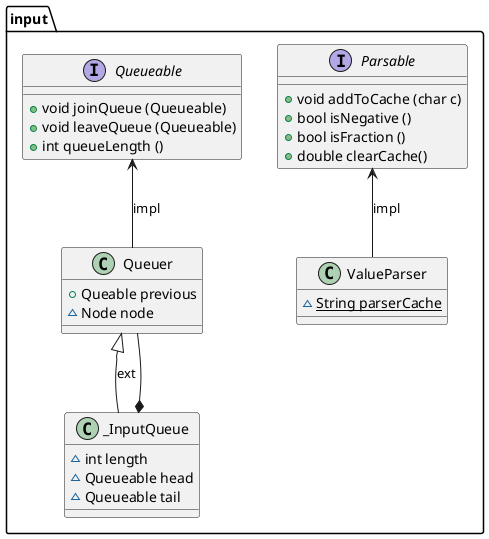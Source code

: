 @startuml

package input{

    interface Parsable{
            +{method} void addToCache (char c)
            +{method} bool isNegative ()
            +{method} bool isFraction ()
            +{method} double clearCache()
    }

    class ValueParser{
            ~{field}{static} String parserCache
    }

    interface Queueable{
            +{method} void joinQueue (Queueable)
            +{method} void leaveQueue (Queueable)
            +{method} int queueLength ()
    }

    class _InputQueue{
            ~{field} int length
            ~{field} Queueable head
            ~{field} Queueable tail
    }

    class Queuer{
            +{field} Queable previous
            ~{field} Node node
    }

    Parsable        <--     ValueParser     : impl
    Queuer          <|--    _InputQueue     : ext
    Queuer          --*     _InputQueue
    Queueable       <--     Queuer          : impl

@enduml